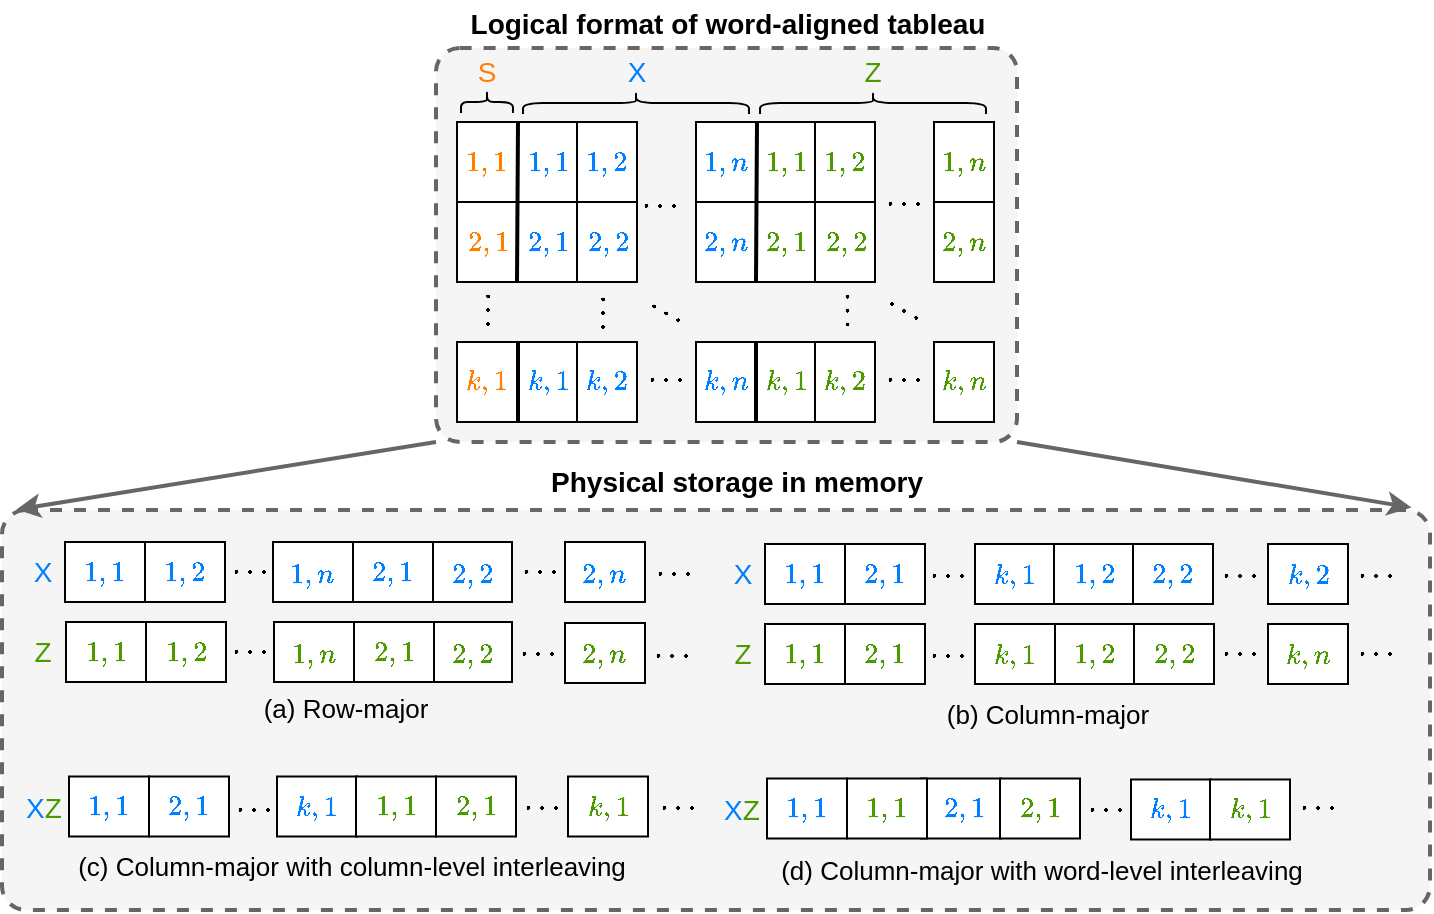 <mxfile version="24.4.0" type="device">
  <diagram name="Page-1" id="bZBsJEEv_NVjQFhtzkVJ">
    <mxGraphModel dx="2126" dy="782" grid="1" gridSize="10" guides="1" tooltips="1" connect="1" arrows="1" fold="1" page="1" pageScale="1" pageWidth="850" pageHeight="1100" math="1" shadow="0">
      <root>
        <mxCell id="0" />
        <mxCell id="1" parent="0" />
        <mxCell id="TNHeq-oCC6hLfHn_DJO0-72" value="" style="rounded=1;whiteSpace=wrap;html=1;arcSize=6;dashed=1;fillColor=#f5f5f5;fontColor=#333333;strokeColor=#666666;strokeWidth=2;" parent="1" vertex="1">
          <mxGeometry x="-547" y="225" width="290.5" height="197" as="geometry" />
        </mxCell>
        <UserObject label="X" placeholders="1" name="Variable" id="3ZK03s1uTfJQS2Cd98UN-81">
          <mxCell style="text;html=1;strokeColor=none;fillColor=none;align=center;verticalAlign=middle;whiteSpace=wrap;overflow=hidden;rotation=0;fontSize=14;fontColor=#007fff;" parent="1" vertex="1">
            <mxGeometry x="-456.5" y="224" width="19" height="25.03" as="geometry" />
          </mxCell>
        </UserObject>
        <UserObject label="Z" placeholders="1" name="Variable" id="JFvsJJ7zDFb6BvxLpj8v-37">
          <mxCell style="text;html=1;strokeColor=none;fillColor=none;align=center;verticalAlign=middle;whiteSpace=wrap;overflow=hidden;rotation=0;fontSize=14;fontColor=#4d9900;" parent="1" vertex="1">
            <mxGeometry x="-338" y="225" width="19" height="24" as="geometry" />
          </mxCell>
        </UserObject>
        <UserObject label="S" placeholders="1" name="Variable" id="HeRfeOfUuEtBWh0y5kbV-23">
          <mxCell style="text;html=1;strokeColor=none;fillColor=none;align=center;verticalAlign=middle;whiteSpace=wrap;overflow=hidden;rotation=0;fontSize=14;fontColor=#ff8000;" parent="1" vertex="1">
            <mxGeometry x="-533" y="223.97" width="22.5" height="26.03" as="geometry" />
          </mxCell>
        </UserObject>
        <mxCell id="TNHeq-oCC6hLfHn_DJO0-1" value="" style="rounded=0;whiteSpace=wrap;html=1;" parent="1" vertex="1">
          <mxGeometry x="-536.5" y="262" width="30" height="40" as="geometry" />
        </mxCell>
        <mxCell id="TNHeq-oCC6hLfHn_DJO0-3" value="&lt;span style=&quot;color: rgba(0, 0, 0, 0); font-family: monospace; font-size: 0px; text-align: start; text-wrap: nowrap;&quot;&gt;%3CmxGraphModel%3E%3Croot%3E%3CmxCell%20id%3D%220%22%2F%3E%3CmxCell%20id%3D%221%22%20parent%3D%220%22%2F%3E%3CmxCell%20id%3D%222%22%20value%3D%22%24%24k%2C%201%24%24%22%20style%3D%22text%3Bhtml%3D1%3Balign%3Dcenter%3BverticalAlign%3Dmiddle%3BwhiteSpace%3Dwrap%3Brounded%3D0%3B%22%20vertex%3D%221%22%20parent%3D%221%22%3E%3CmxGeometry%20x%3D%22-357.5%22%20y%3D%22675%22%20width%3D%2225%22%20height%3D%2230%22%20as%3D%22geometry%22%2F%3E%3C%2FmxCell%3E%3C%2Froot%3E%3C%2FmxGraphModel%3E&lt;/span&gt;" style="rounded=0;whiteSpace=wrap;html=1;" parent="1" vertex="1">
          <mxGeometry x="-536.5" y="302" width="30" height="40" as="geometry" />
        </mxCell>
        <mxCell id="TNHeq-oCC6hLfHn_DJO0-4" value="" style="rounded=0;whiteSpace=wrap;html=1;" parent="1" vertex="1">
          <mxGeometry x="-536.5" y="372" width="30" height="40" as="geometry" />
        </mxCell>
        <UserObject label="$$\dots$$" placeholders="1" name="Variable" id="TNHeq-oCC6hLfHn_DJO0-7">
          <mxCell style="text;html=1;strokeColor=none;fillColor=none;align=center;verticalAlign=middle;whiteSpace=wrap;overflow=hidden;rotation=90;fontSize=13;strokeWidth=1;fontStyle=0" parent="1" vertex="1">
            <mxGeometry x="-547" y="331" width="60" height="50" as="geometry" />
          </mxCell>
        </UserObject>
        <mxCell id="TNHeq-oCC6hLfHn_DJO0-8" value="$$k, 1$$" style="text;html=1;align=center;verticalAlign=middle;whiteSpace=wrap;rounded=0;fontColor=#FF8000;" parent="1" vertex="1">
          <mxGeometry x="-534" y="377" width="25" height="30" as="geometry" />
        </mxCell>
        <mxCell id="TNHeq-oCC6hLfHn_DJO0-9" value="$$2, 1$$" style="text;html=1;align=center;verticalAlign=middle;whiteSpace=wrap;rounded=0;fontColor=#FF8000;" parent="1" vertex="1">
          <mxGeometry x="-533.5" y="307" width="25" height="30" as="geometry" />
        </mxCell>
        <mxCell id="TNHeq-oCC6hLfHn_DJO0-10" value="$$1, 1$$" style="text;html=1;align=center;verticalAlign=middle;whiteSpace=wrap;rounded=0;fontColor=#FF8000;" parent="1" vertex="1">
          <mxGeometry x="-534" y="267" width="25" height="30" as="geometry" />
        </mxCell>
        <mxCell id="TNHeq-oCC6hLfHn_DJO0-11" value="" style="rounded=0;whiteSpace=wrap;html=1;" parent="1" vertex="1">
          <mxGeometry x="-506" y="262" width="30" height="40" as="geometry" />
        </mxCell>
        <mxCell id="TNHeq-oCC6hLfHn_DJO0-12" value="&lt;span style=&quot;color: rgba(0, 0, 0, 0); font-family: monospace; font-size: 0px; text-align: start; text-wrap: nowrap;&quot;&gt;%3CmxGraphModel%3E%3Croot%3E%3CmxCell%20id%3D%220%22%2F%3E%3CmxCell%20id%3D%221%22%20parent%3D%220%22%2F%3E%3CmxCell%20id%3D%222%22%20value%3D%22%24%24k%2C%201%24%24%22%20style%3D%22text%3Bhtml%3D1%3Balign%3Dcenter%3BverticalAlign%3Dmiddle%3BwhiteSpace%3Dwrap%3Brounded%3D0%3B%22%20vertex%3D%221%22%20parent%3D%221%22%3E%3CmxGeometry%20x%3D%22-357.5%22%20y%3D%22675%22%20width%3D%2225%22%20height%3D%2230%22%20as%3D%22geometry%22%2F%3E%3C%2FmxCell%3E%3C%2Froot%3E%3C%2FmxGraphModel%3E&lt;/span&gt;" style="rounded=0;whiteSpace=wrap;html=1;" parent="1" vertex="1">
          <mxGeometry x="-506" y="302" width="30" height="40" as="geometry" />
        </mxCell>
        <mxCell id="TNHeq-oCC6hLfHn_DJO0-13" value="" style="rounded=0;whiteSpace=wrap;html=1;" parent="1" vertex="1">
          <mxGeometry x="-506" y="372" width="30" height="40" as="geometry" />
        </mxCell>
        <mxCell id="TNHeq-oCC6hLfHn_DJO0-15" value="$$k, 1$$" style="text;html=1;align=center;verticalAlign=middle;whiteSpace=wrap;rounded=0;fontColor=#007FFF;" parent="1" vertex="1">
          <mxGeometry x="-503.5" y="377" width="25" height="30" as="geometry" />
        </mxCell>
        <mxCell id="TNHeq-oCC6hLfHn_DJO0-16" value="$$2, 1$$" style="text;html=1;align=center;verticalAlign=middle;whiteSpace=wrap;rounded=0;fontColor=#007FFF;" parent="1" vertex="1">
          <mxGeometry x="-503" y="307" width="25" height="30" as="geometry" />
        </mxCell>
        <mxCell id="TNHeq-oCC6hLfHn_DJO0-17" value="$$1, 1$$" style="text;html=1;align=center;verticalAlign=middle;whiteSpace=wrap;rounded=0;fontColor=#007FFF;" parent="1" vertex="1">
          <mxGeometry x="-503.5" y="267" width="25" height="30" as="geometry" />
        </mxCell>
        <mxCell id="TNHeq-oCC6hLfHn_DJO0-18" value="" style="rounded=0;whiteSpace=wrap;html=1;" parent="1" vertex="1">
          <mxGeometry x="-476.5" y="262" width="30" height="40" as="geometry" />
        </mxCell>
        <mxCell id="TNHeq-oCC6hLfHn_DJO0-19" value="&lt;span style=&quot;color: rgba(0, 0, 0, 0); font-family: monospace; font-size: 0px; text-align: start; text-wrap: nowrap;&quot;&gt;%3CmxGraphModel%3E%3Croot%3E%3CmxCell%20id%3D%220%22%2F%3E%3CmxCell%20id%3D%221%22%20parent%3D%220%22%2F%3E%3CmxCell%20id%3D%222%22%20value%3D%22%24%24k%2C%201%24%24%22%20style%3D%22text%3Bhtml%3D1%3Balign%3Dcenter%3BverticalAlign%3Dmiddle%3BwhiteSpace%3Dwrap%3Brounded%3D0%3B%22%20vertex%3D%221%22%20parent%3D%221%22%3E%3CmxGeometry%20x%3D%22-357.5%22%20y%3D%22675%22%20width%3D%2225%22%20height%3D%2230%22%20as%3D%22geometry%22%2F%3E%3C%2FmxCell%3E%3C%2Froot%3E%3C%2FmxGraphModel%3E&lt;/span&gt;" style="rounded=0;whiteSpace=wrap;html=1;" parent="1" vertex="1">
          <mxGeometry x="-476.5" y="302" width="30" height="40" as="geometry" />
        </mxCell>
        <mxCell id="TNHeq-oCC6hLfHn_DJO0-20" value="" style="rounded=0;whiteSpace=wrap;html=1;" parent="1" vertex="1">
          <mxGeometry x="-476.5" y="372" width="30" height="40" as="geometry" />
        </mxCell>
        <UserObject label="$$\dots$$" placeholders="1" name="Variable" id="TNHeq-oCC6hLfHn_DJO0-21">
          <mxCell style="text;html=1;strokeColor=none;fillColor=none;align=center;verticalAlign=middle;whiteSpace=wrap;overflow=hidden;rotation=90;fontSize=13;strokeWidth=1;fontStyle=0" parent="1" vertex="1">
            <mxGeometry x="-489.5" y="332" width="60" height="50" as="geometry" />
          </mxCell>
        </UserObject>
        <mxCell id="TNHeq-oCC6hLfHn_DJO0-22" value="$$k, 2$$" style="text;html=1;align=center;verticalAlign=middle;whiteSpace=wrap;rounded=0;fontColor=#007FFF;" parent="1" vertex="1">
          <mxGeometry x="-474" y="377" width="25" height="30" as="geometry" />
        </mxCell>
        <mxCell id="TNHeq-oCC6hLfHn_DJO0-23" value="$$2, 2$$" style="text;html=1;align=center;verticalAlign=middle;whiteSpace=wrap;rounded=0;fontColor=#007FFF;" parent="1" vertex="1">
          <mxGeometry x="-473.5" y="307" width="25" height="30" as="geometry" />
        </mxCell>
        <mxCell id="TNHeq-oCC6hLfHn_DJO0-24" value="$$1, 2$$" style="text;html=1;align=center;verticalAlign=middle;whiteSpace=wrap;rounded=0;fontColor=#007FFF;" parent="1" vertex="1">
          <mxGeometry x="-474" y="267" width="25" height="30" as="geometry" />
        </mxCell>
        <mxCell id="TNHeq-oCC6hLfHn_DJO0-25" value="" style="rounded=0;whiteSpace=wrap;html=1;" parent="1" vertex="1">
          <mxGeometry x="-417" y="262" width="30" height="40" as="geometry" />
        </mxCell>
        <mxCell id="TNHeq-oCC6hLfHn_DJO0-26" value="&lt;span style=&quot;color: rgba(0, 0, 0, 0); font-family: monospace; font-size: 0px; text-align: start; text-wrap: nowrap;&quot;&gt;%3CmxGraphModel%3E%3Croot%3E%3CmxCell%20id%3D%220%22%2F%3E%3CmxCell%20id%3D%221%22%20parent%3D%220%22%2F%3E%3CmxCell%20id%3D%222%22%20value%3D%22%24%24k%2C%201%24%24%22%20style%3D%22text%3Bhtml%3D1%3Balign%3Dcenter%3BverticalAlign%3Dmiddle%3BwhiteSpace%3Dwrap%3Brounded%3D0%3B%22%20vertex%3D%221%22%20parent%3D%221%22%3E%3CmxGeometry%20x%3D%22-357.5%22%20y%3D%22675%22%20width%3D%2225%22%20height%3D%2230%22%20as%3D%22geometry%22%2F%3E%3C%2FmxCell%3E%3C%2Froot%3E%3C%2FmxGraphModel%3E&lt;/span&gt;" style="rounded=0;whiteSpace=wrap;html=1;" parent="1" vertex="1">
          <mxGeometry x="-417" y="302" width="30" height="40" as="geometry" />
        </mxCell>
        <mxCell id="TNHeq-oCC6hLfHn_DJO0-27" value="" style="rounded=0;whiteSpace=wrap;html=1;" parent="1" vertex="1">
          <mxGeometry x="-417" y="372" width="30" height="40" as="geometry" />
        </mxCell>
        <mxCell id="TNHeq-oCC6hLfHn_DJO0-29" value="$$k, n$$" style="text;html=1;align=center;verticalAlign=middle;whiteSpace=wrap;rounded=0;fontColor=#007FFF;" parent="1" vertex="1">
          <mxGeometry x="-414.5" y="377" width="25" height="30" as="geometry" />
        </mxCell>
        <mxCell id="TNHeq-oCC6hLfHn_DJO0-30" value="$$2, n$$" style="text;html=1;align=center;verticalAlign=middle;whiteSpace=wrap;rounded=0;fontColor=#007FFF;" parent="1" vertex="1">
          <mxGeometry x="-414" y="307" width="25" height="30" as="geometry" />
        </mxCell>
        <mxCell id="TNHeq-oCC6hLfHn_DJO0-31" value="$$1, n$$" style="text;html=1;align=center;verticalAlign=middle;whiteSpace=wrap;rounded=0;fontColor=#007FFF;" parent="1" vertex="1">
          <mxGeometry x="-414.5" y="267" width="25" height="30" as="geometry" />
        </mxCell>
        <UserObject label="$$\dots$$" placeholders="1" name="Variable" id="TNHeq-oCC6hLfHn_DJO0-32">
          <mxCell style="text;html=1;strokeColor=none;fillColor=none;align=center;verticalAlign=middle;whiteSpace=wrap;overflow=hidden;rotation=0;fontSize=13;strokeWidth=1;fontStyle=0" parent="1" vertex="1">
            <mxGeometry x="-467" y="276" width="64.5" height="48" as="geometry" />
          </mxCell>
        </UserObject>
        <UserObject label="$$\dots$$" placeholders="1" name="Variable" id="TNHeq-oCC6hLfHn_DJO0-33">
          <mxCell style="text;html=1;strokeColor=none;fillColor=none;align=center;verticalAlign=middle;whiteSpace=wrap;overflow=hidden;rotation=30;fontSize=13;strokeWidth=1;fontStyle=0" parent="1" vertex="1">
            <mxGeometry x="-460.5" y="329" width="60" height="50" as="geometry" />
          </mxCell>
        </UserObject>
        <UserObject label="$$\dots$$" placeholders="1" name="Variable" id="TNHeq-oCC6hLfHn_DJO0-34">
          <mxCell style="text;html=1;strokeColor=none;fillColor=none;align=center;verticalAlign=middle;whiteSpace=wrap;overflow=hidden;rotation=0;fontSize=13;strokeWidth=1;fontStyle=0" parent="1" vertex="1">
            <mxGeometry x="-462.5" y="362" width="60" height="50" as="geometry" />
          </mxCell>
        </UserObject>
        <mxCell id="TNHeq-oCC6hLfHn_DJO0-36" value="" style="rounded=0;whiteSpace=wrap;html=1;" parent="1" vertex="1">
          <mxGeometry x="-387" y="262" width="30" height="40" as="geometry" />
        </mxCell>
        <mxCell id="TNHeq-oCC6hLfHn_DJO0-37" value="&lt;span style=&quot;color: rgba(0, 0, 0, 0); font-family: monospace; font-size: 0px; text-align: start; text-wrap: nowrap;&quot;&gt;%3CmxGraphModel%3E%3Croot%3E%3CmxCell%20id%3D%220%22%2F%3E%3CmxCell%20id%3D%221%22%20parent%3D%220%22%2F%3E%3CmxCell%20id%3D%222%22%20value%3D%22%24%24k%2C%201%24%24%22%20style%3D%22text%3Bhtml%3D1%3Balign%3Dcenter%3BverticalAlign%3Dmiddle%3BwhiteSpace%3Dwrap%3Brounded%3D0%3B%22%20vertex%3D%221%22%20parent%3D%221%22%3E%3CmxGeometry%20x%3D%22-357.5%22%20y%3D%22675%22%20width%3D%2225%22%20height%3D%2230%22%20as%3D%22geometry%22%2F%3E%3C%2FmxCell%3E%3C%2Froot%3E%3C%2FmxGraphModel%3E&lt;/span&gt;" style="rounded=0;whiteSpace=wrap;html=1;" parent="1" vertex="1">
          <mxGeometry x="-387" y="302" width="30" height="40" as="geometry" />
        </mxCell>
        <mxCell id="TNHeq-oCC6hLfHn_DJO0-38" value="" style="rounded=0;whiteSpace=wrap;html=1;" parent="1" vertex="1">
          <mxGeometry x="-387" y="372" width="30" height="40" as="geometry" />
        </mxCell>
        <mxCell id="TNHeq-oCC6hLfHn_DJO0-39" value="$$k, 1$$" style="text;html=1;align=center;verticalAlign=middle;whiteSpace=wrap;rounded=0;fontColor=#4D9900;" parent="1" vertex="1">
          <mxGeometry x="-384.5" y="377" width="25" height="30" as="geometry" />
        </mxCell>
        <mxCell id="TNHeq-oCC6hLfHn_DJO0-40" value="$$2, 1$$" style="text;html=1;align=center;verticalAlign=middle;whiteSpace=wrap;rounded=0;fontColor=#4D9900;" parent="1" vertex="1">
          <mxGeometry x="-384" y="307" width="25" height="30" as="geometry" />
        </mxCell>
        <mxCell id="TNHeq-oCC6hLfHn_DJO0-41" value="$$1, 1$$" style="text;html=1;align=center;verticalAlign=middle;whiteSpace=wrap;rounded=0;fontColor=#4D9900;" parent="1" vertex="1">
          <mxGeometry x="-384.5" y="267" width="25" height="30" as="geometry" />
        </mxCell>
        <mxCell id="TNHeq-oCC6hLfHn_DJO0-42" value="" style="rounded=0;whiteSpace=wrap;html=1;" parent="1" vertex="1">
          <mxGeometry x="-357.5" y="262" width="30" height="40" as="geometry" />
        </mxCell>
        <mxCell id="TNHeq-oCC6hLfHn_DJO0-43" value="&lt;span style=&quot;color: rgba(0, 0, 0, 0); font-family: monospace; font-size: 0px; text-align: start; text-wrap: nowrap;&quot;&gt;%3CmxGraphModel%3E%3Croot%3E%3CmxCell%20id%3D%220%22%2F%3E%3CmxCell%20id%3D%221%22%20parent%3D%220%22%2F%3E%3CmxCell%20id%3D%222%22%20value%3D%22%24%24k%2C%201%24%24%22%20style%3D%22text%3Bhtml%3D1%3Balign%3Dcenter%3BverticalAlign%3Dmiddle%3BwhiteSpace%3Dwrap%3Brounded%3D0%3B%22%20vertex%3D%221%22%20parent%3D%221%22%3E%3CmxGeometry%20x%3D%22-357.5%22%20y%3D%22675%22%20width%3D%2225%22%20height%3D%2230%22%20as%3D%22geometry%22%2F%3E%3C%2FmxCell%3E%3C%2Froot%3E%3C%2FmxGraphModel%3E&lt;/span&gt;" style="rounded=0;whiteSpace=wrap;html=1;" parent="1" vertex="1">
          <mxGeometry x="-357.5" y="302" width="30" height="40" as="geometry" />
        </mxCell>
        <mxCell id="TNHeq-oCC6hLfHn_DJO0-44" value="" style="rounded=0;whiteSpace=wrap;html=1;" parent="1" vertex="1">
          <mxGeometry x="-357.5" y="372" width="30" height="40" as="geometry" />
        </mxCell>
        <UserObject label="$$\dots$$" placeholders="1" name="Variable" id="TNHeq-oCC6hLfHn_DJO0-45">
          <mxCell style="text;html=1;strokeColor=none;fillColor=none;align=center;verticalAlign=middle;whiteSpace=wrap;overflow=hidden;rotation=90;fontSize=13;strokeWidth=1;fontStyle=0" parent="1" vertex="1">
            <mxGeometry x="-367.25" y="331.75" width="60" height="48.5" as="geometry" />
          </mxCell>
        </UserObject>
        <mxCell id="TNHeq-oCC6hLfHn_DJO0-46" value="$$k, 2$$" style="text;html=1;align=center;verticalAlign=middle;whiteSpace=wrap;rounded=0;fontColor=#4D9900;" parent="1" vertex="1">
          <mxGeometry x="-355" y="377" width="25" height="30" as="geometry" />
        </mxCell>
        <mxCell id="TNHeq-oCC6hLfHn_DJO0-47" value="$$2, 2$$" style="text;html=1;align=center;verticalAlign=middle;whiteSpace=wrap;rounded=0;fontColor=#4D9900;" parent="1" vertex="1">
          <mxGeometry x="-354.5" y="307" width="25" height="30" as="geometry" />
        </mxCell>
        <mxCell id="TNHeq-oCC6hLfHn_DJO0-48" value="$$1, 2$$" style="text;html=1;align=center;verticalAlign=middle;whiteSpace=wrap;rounded=0;fontColor=#4D9900;" parent="1" vertex="1">
          <mxGeometry x="-355" y="267" width="25" height="30" as="geometry" />
        </mxCell>
        <mxCell id="TNHeq-oCC6hLfHn_DJO0-49" value="" style="rounded=0;whiteSpace=wrap;html=1;" parent="1" vertex="1">
          <mxGeometry x="-298" y="262" width="30" height="40" as="geometry" />
        </mxCell>
        <mxCell id="TNHeq-oCC6hLfHn_DJO0-50" value="&lt;span style=&quot;color: rgba(0, 0, 0, 0); font-family: monospace; font-size: 0px; text-align: start; text-wrap: nowrap;&quot;&gt;%3CmxGraphModel%3E%3Croot%3E%3CmxCell%20id%3D%220%22%2F%3E%3CmxCell%20id%3D%221%22%20parent%3D%220%22%2F%3E%3CmxCell%20id%3D%222%22%20value%3D%22%24%24k%2C%201%24%24%22%20style%3D%22text%3Bhtml%3D1%3Balign%3Dcenter%3BverticalAlign%3Dmiddle%3BwhiteSpace%3Dwrap%3Brounded%3D0%3B%22%20vertex%3D%221%22%20parent%3D%221%22%3E%3CmxGeometry%20x%3D%22-357.5%22%20y%3D%22675%22%20width%3D%2225%22%20height%3D%2230%22%20as%3D%22geometry%22%2F%3E%3C%2FmxCell%3E%3C%2Froot%3E%3C%2FmxGraphModel%3E&lt;/span&gt;" style="rounded=0;whiteSpace=wrap;html=1;" parent="1" vertex="1">
          <mxGeometry x="-298" y="302" width="30" height="40" as="geometry" />
        </mxCell>
        <mxCell id="TNHeq-oCC6hLfHn_DJO0-51" value="" style="rounded=0;whiteSpace=wrap;html=1;" parent="1" vertex="1">
          <mxGeometry x="-298" y="372" width="30" height="40" as="geometry" />
        </mxCell>
        <mxCell id="TNHeq-oCC6hLfHn_DJO0-52" value="$$k, n$$" style="text;html=1;align=center;verticalAlign=middle;whiteSpace=wrap;rounded=0;fontColor=#4D9900;" parent="1" vertex="1">
          <mxGeometry x="-295.5" y="377" width="25" height="30" as="geometry" />
        </mxCell>
        <mxCell id="TNHeq-oCC6hLfHn_DJO0-53" value="$$2, n$$" style="text;html=1;align=center;verticalAlign=middle;whiteSpace=wrap;rounded=0;fontColor=#4D9900;" parent="1" vertex="1">
          <mxGeometry x="-295" y="307" width="25" height="30" as="geometry" />
        </mxCell>
        <mxCell id="TNHeq-oCC6hLfHn_DJO0-54" value="$$1, n$$" style="text;html=1;align=center;verticalAlign=middle;whiteSpace=wrap;rounded=0;fontColor=#4D9900;" parent="1" vertex="1">
          <mxGeometry x="-295.5" y="267" width="25" height="30" as="geometry" />
        </mxCell>
        <UserObject label="$$\dots$$" placeholders="1" name="Variable" id="TNHeq-oCC6hLfHn_DJO0-55">
          <mxCell style="text;html=1;strokeColor=none;fillColor=none;align=center;verticalAlign=middle;whiteSpace=wrap;overflow=hidden;rotation=0;fontSize=13;strokeWidth=1;fontStyle=0" parent="1" vertex="1">
            <mxGeometry x="-343.5" y="274" width="60" height="50" as="geometry" />
          </mxCell>
        </UserObject>
        <UserObject label="$$\dots$$" placeholders="1" name="Variable" id="TNHeq-oCC6hLfHn_DJO0-56">
          <mxCell style="text;html=1;strokeColor=none;fillColor=none;align=center;verticalAlign=middle;whiteSpace=wrap;overflow=hidden;rotation=30;fontSize=13;strokeWidth=1;fontStyle=0" parent="1" vertex="1">
            <mxGeometry x="-341" y="328" width="60" height="50" as="geometry" />
          </mxCell>
        </UserObject>
        <UserObject label="$$\dots$$" placeholders="1" name="Variable" id="TNHeq-oCC6hLfHn_DJO0-57">
          <mxCell style="text;html=1;strokeColor=none;fillColor=none;align=center;verticalAlign=middle;whiteSpace=wrap;overflow=hidden;rotation=0;fontSize=13;strokeWidth=1;fontStyle=0" parent="1" vertex="1">
            <mxGeometry x="-343.5" y="362" width="60" height="50" as="geometry" />
          </mxCell>
        </UserObject>
        <mxCell id="TNHeq-oCC6hLfHn_DJO0-59" value="" style="endArrow=none;html=1;rounded=0;strokeWidth=2;" parent="1" edge="1">
          <mxGeometry width="50" height="50" relative="1" as="geometry">
            <mxPoint x="-506.5" y="342" as="sourcePoint" />
            <mxPoint x="-506" y="262" as="targetPoint" />
          </mxGeometry>
        </mxCell>
        <mxCell id="TNHeq-oCC6hLfHn_DJO0-60" value="" style="endArrow=none;html=1;rounded=0;strokeWidth=2;" parent="1" edge="1">
          <mxGeometry width="50" height="50" relative="1" as="geometry">
            <mxPoint x="-387" y="342" as="sourcePoint" />
            <mxPoint x="-386.5" y="262" as="targetPoint" />
          </mxGeometry>
        </mxCell>
        <mxCell id="TNHeq-oCC6hLfHn_DJO0-62" value="" style="endArrow=none;html=1;rounded=0;entryX=0;entryY=0;entryDx=0;entryDy=0;exitX=0;exitY=1;exitDx=0;exitDy=0;strokeWidth=2;" parent="1" source="TNHeq-oCC6hLfHn_DJO0-13" target="TNHeq-oCC6hLfHn_DJO0-13" edge="1">
          <mxGeometry width="50" height="50" relative="1" as="geometry">
            <mxPoint x="-536.5" y="382" as="sourcePoint" />
            <mxPoint x="-486.5" y="332" as="targetPoint" />
          </mxGeometry>
        </mxCell>
        <mxCell id="TNHeq-oCC6hLfHn_DJO0-63" value="" style="endArrow=none;html=1;rounded=0;entryX=0;entryY=0;entryDx=0;entryDy=0;exitX=0;exitY=1;exitDx=0;exitDy=0;strokeWidth=2;" parent="1" edge="1">
          <mxGeometry width="50" height="50" relative="1" as="geometry">
            <mxPoint x="-387" y="412" as="sourcePoint" />
            <mxPoint x="-387" y="372" as="targetPoint" />
          </mxGeometry>
        </mxCell>
        <mxCell id="TNHeq-oCC6hLfHn_DJO0-67" value="" style="shape=curlyBracket;whiteSpace=wrap;html=1;rounded=1;labelPosition=left;verticalLabelPosition=middle;align=right;verticalAlign=middle;rotation=90;" parent="1" vertex="1">
          <mxGeometry x="-452.5" y="196" width="11" height="112.97" as="geometry" />
        </mxCell>
        <mxCell id="TNHeq-oCC6hLfHn_DJO0-68" value="" style="shape=curlyBracket;whiteSpace=wrap;html=1;rounded=1;labelPosition=left;verticalLabelPosition=middle;align=right;verticalAlign=middle;rotation=90;" parent="1" vertex="1">
          <mxGeometry x="-334" y="196" width="11" height="112.97" as="geometry" />
        </mxCell>
        <mxCell id="TNHeq-oCC6hLfHn_DJO0-69" value="" style="shape=curlyBracket;whiteSpace=wrap;html=1;rounded=1;labelPosition=left;verticalLabelPosition=middle;align=right;verticalAlign=middle;rotation=90;" parent="1" vertex="1">
          <mxGeometry x="-527" y="239.02" width="11" height="25.97" as="geometry" />
        </mxCell>
        <mxCell id="TNHeq-oCC6hLfHn_DJO0-70" value="Logical format of word-aligned tableau" style="text;html=1;align=center;verticalAlign=middle;whiteSpace=wrap;rounded=0;fontSize=14;fontStyle=1" parent="1" vertex="1">
          <mxGeometry x="-534.12" y="201" width="266.12" height="24" as="geometry" />
        </mxCell>
        <mxCell id="TNHeq-oCC6hLfHn_DJO0-213" value="Physical storage in memory" style="text;html=1;align=center;verticalAlign=middle;whiteSpace=wrap;rounded=0;fontSize=14;rotation=0;fontStyle=1" parent="1" vertex="1">
          <mxGeometry x="-504" y="432" width="215.25" height="20" as="geometry" />
        </mxCell>
        <mxCell id="TNHeq-oCC6hLfHn_DJO0-208" value="" style="rounded=1;whiteSpace=wrap;html=1;arcSize=6;dashed=1;fillColor=#f5f5f5;fontColor=#333333;strokeColor=#666666;strokeWidth=2;" parent="1" vertex="1">
          <mxGeometry x="-764" y="456" width="714" height="200" as="geometry" />
        </mxCell>
        <mxCell id="TNHeq-oCC6hLfHn_DJO0-203" value="(d) Column-major with word-level interleaving" style="text;html=1;align=center;verticalAlign=middle;whiteSpace=wrap;rounded=0;container=0;fontSize=13;" parent="1" vertex="1">
          <mxGeometry x="-382.25" y="620.74" width="276" height="30" as="geometry" />
        </mxCell>
        <mxCell id="TNHeq-oCC6hLfHn_DJO0-182" value="" style="rounded=0;whiteSpace=wrap;html=1;rotation=90;container=0;" parent="1" vertex="1">
          <mxGeometry x="-376.5" y="585.25" width="30" height="40" as="geometry" />
        </mxCell>
        <mxCell id="TNHeq-oCC6hLfHn_DJO0-183" value="$$1, 1$$" style="text;html=1;align=center;verticalAlign=middle;whiteSpace=wrap;rounded=0;fontColor=#007FFF;container=0;" parent="1" vertex="1">
          <mxGeometry x="-374" y="590.25" width="25" height="30" as="geometry" />
        </mxCell>
        <UserObject label="X&lt;font color=&quot;#4d9900&quot;&gt;Z&lt;/font&gt;" placeholders="1" name="Variable" id="TNHeq-oCC6hLfHn_DJO0-184">
          <mxCell style="text;html=1;strokeColor=none;fillColor=none;align=center;verticalAlign=middle;whiteSpace=wrap;overflow=hidden;rotation=0;fontSize=14;fontColor=#007fff;container=0;" parent="1" vertex="1">
            <mxGeometry x="-404.5" y="594.22" width="20" height="23.03" as="geometry" />
          </mxCell>
        </UserObject>
        <mxCell id="TNHeq-oCC6hLfHn_DJO0-185" value="" style="rounded=0;whiteSpace=wrap;html=1;rotation=90;container=0;" parent="1" vertex="1">
          <mxGeometry x="-299.5" y="585.25" width="30" height="40" as="geometry" />
        </mxCell>
        <mxCell id="TNHeq-oCC6hLfHn_DJO0-186" value="$$2, 1$$" style="text;html=1;align=center;verticalAlign=middle;whiteSpace=wrap;rounded=0;fontColor=#007FFF;container=0;" parent="1" vertex="1">
          <mxGeometry x="-297" y="592.25" width="27.5" height="26" as="geometry" />
        </mxCell>
        <mxCell id="TNHeq-oCC6hLfHn_DJO0-187" value="" style="rounded=0;whiteSpace=wrap;html=1;rotation=90;container=0;" parent="1" vertex="1">
          <mxGeometry x="-194.5" y="585.74" width="30" height="40" as="geometry" />
        </mxCell>
        <mxCell id="TNHeq-oCC6hLfHn_DJO0-188" value="$$k, 1$$" style="text;html=1;align=center;verticalAlign=middle;whiteSpace=wrap;rounded=0;fontColor=#007FFF;container=0;" parent="1" vertex="1">
          <mxGeometry x="-192" y="591.74" width="25" height="29" as="geometry" />
        </mxCell>
        <mxCell id="TNHeq-oCC6hLfHn_DJO0-190" value="" style="rounded=0;whiteSpace=wrap;html=1;rotation=90;container=0;" parent="1" vertex="1">
          <mxGeometry x="-336.5" y="585.25" width="30" height="40" as="geometry" />
        </mxCell>
        <mxCell id="TNHeq-oCC6hLfHn_DJO0-191" value="$$1, 1$$" style="text;html=1;align=center;verticalAlign=middle;whiteSpace=wrap;rounded=0;fontColor=#4D9900;container=0;" parent="1" vertex="1">
          <mxGeometry x="-334" y="590.25" width="25" height="30" as="geometry" />
        </mxCell>
        <mxCell id="TNHeq-oCC6hLfHn_DJO0-192" value="" style="rounded=0;whiteSpace=wrap;html=1;rotation=90;container=0;" parent="1" vertex="1">
          <mxGeometry x="-260" y="585.25" width="30" height="40" as="geometry" />
        </mxCell>
        <mxCell id="TNHeq-oCC6hLfHn_DJO0-193" value="$$2, 1$$" style="text;html=1;align=center;verticalAlign=middle;whiteSpace=wrap;rounded=0;fontColor=#4D9900;container=0;" parent="1" vertex="1">
          <mxGeometry x="-259.5" y="592.25" width="27.5" height="26" as="geometry" />
        </mxCell>
        <mxCell id="TNHeq-oCC6hLfHn_DJO0-194" value="" style="rounded=0;whiteSpace=wrap;html=1;rotation=90;container=0;" parent="1" vertex="1">
          <mxGeometry x="-155" y="585.74" width="30" height="40" as="geometry" />
        </mxCell>
        <mxCell id="TNHeq-oCC6hLfHn_DJO0-195" value="$$k, 1$$" style="text;html=1;align=center;verticalAlign=middle;whiteSpace=wrap;rounded=0;fontColor=#4D9900;container=0;" parent="1" vertex="1">
          <mxGeometry x="-152.5" y="591.74" width="25" height="29" as="geometry" />
        </mxCell>
        <UserObject label="$$\dots$$" placeholders="1" name="Variable" id="TNHeq-oCC6hLfHn_DJO0-196">
          <mxCell style="text;html=1;strokeColor=none;fillColor=none;align=center;verticalAlign=middle;whiteSpace=wrap;overflow=hidden;rotation=0;fontSize=13;strokeWidth=1;fontStyle=0;container=0;" parent="1" vertex="1">
            <mxGeometry x="-227.5" y="579.25" width="30" height="34" as="geometry" />
          </mxCell>
        </UserObject>
        <UserObject label="$$\dots$$" placeholders="1" name="Variable" id="TNHeq-oCC6hLfHn_DJO0-197">
          <mxCell style="text;html=1;strokeColor=none;fillColor=none;align=center;verticalAlign=middle;whiteSpace=wrap;overflow=hidden;rotation=0;fontSize=13;strokeWidth=1;fontStyle=0;container=0;" parent="1" vertex="1">
            <mxGeometry x="-123.5" y="578.25" width="33.5" height="38" as="geometry" />
          </mxCell>
        </UserObject>
        <mxCell id="TNHeq-oCC6hLfHn_DJO0-77" value="" style="rounded=0;whiteSpace=wrap;html=1;rotation=90;container=0;" parent="1" vertex="1">
          <mxGeometry x="-727.5" y="467" width="30" height="40" as="geometry" />
        </mxCell>
        <mxCell id="TNHeq-oCC6hLfHn_DJO0-78" value="$$1, 1$$" style="text;html=1;align=center;verticalAlign=middle;whiteSpace=wrap;rounded=0;fontColor=#007FFF;container=0;" parent="1" vertex="1">
          <mxGeometry x="-725" y="472" width="25" height="30" as="geometry" />
        </mxCell>
        <UserObject label="X" placeholders="1" name="Variable" id="TNHeq-oCC6hLfHn_DJO0-80">
          <mxCell style="text;html=1;strokeColor=none;fillColor=none;align=center;verticalAlign=middle;whiteSpace=wrap;overflow=hidden;rotation=0;fontSize=14;fontColor=#007fff;container=0;" parent="1" vertex="1">
            <mxGeometry x="-753.5" y="474.49" width="19" height="25.03" as="geometry" />
          </mxCell>
        </UserObject>
        <mxCell id="TNHeq-oCC6hLfHn_DJO0-81" value="" style="rounded=0;whiteSpace=wrap;html=1;rotation=90;container=0;" parent="1" vertex="1">
          <mxGeometry x="-687.5" y="467" width="30" height="40" as="geometry" />
        </mxCell>
        <mxCell id="TNHeq-oCC6hLfHn_DJO0-82" value="$$1, 2$$" style="text;html=1;align=center;verticalAlign=middle;whiteSpace=wrap;rounded=0;fontColor=#007FFF;container=0;" parent="1" vertex="1">
          <mxGeometry x="-687" y="474" width="27.5" height="26" as="geometry" />
        </mxCell>
        <UserObject label="$$\dots$$" placeholders="1" name="Variable" id="TNHeq-oCC6hLfHn_DJO0-83">
          <mxCell style="text;html=1;strokeColor=none;fillColor=none;align=center;verticalAlign=middle;whiteSpace=wrap;overflow=hidden;rotation=0;fontSize=13;strokeWidth=1;fontStyle=0;container=0;" parent="1" vertex="1">
            <mxGeometry x="-655.25" y="460" width="30" height="34" as="geometry" />
          </mxCell>
        </UserObject>
        <mxCell id="TNHeq-oCC6hLfHn_DJO0-84" value="" style="rounded=0;whiteSpace=wrap;html=1;rotation=90;container=0;" parent="1" vertex="1">
          <mxGeometry x="-623.5" y="467" width="30" height="40" as="geometry" />
        </mxCell>
        <mxCell id="TNHeq-oCC6hLfHn_DJO0-85" value="$$1, n$$" style="text;html=1;align=center;verticalAlign=middle;whiteSpace=wrap;rounded=0;fontColor=#007FFF;container=0;" parent="1" vertex="1">
          <mxGeometry x="-621" y="473" width="25" height="29" as="geometry" />
        </mxCell>
        <UserObject label="$$\dots$$" placeholders="1" name="Variable" id="TNHeq-oCC6hLfHn_DJO0-86">
          <mxCell style="text;html=1;strokeColor=none;fillColor=none;align=center;verticalAlign=middle;whiteSpace=wrap;overflow=hidden;rotation=0;fontSize=13;strokeWidth=1;fontStyle=0;container=0;" parent="1" vertex="1">
            <mxGeometry x="-511.5" y="460" width="31.5" height="36" as="geometry" />
          </mxCell>
        </UserObject>
        <mxCell id="TNHeq-oCC6hLfHn_DJO0-87" value="" style="rounded=0;whiteSpace=wrap;html=1;rotation=90;container=0;" parent="1" vertex="1">
          <mxGeometry x="-544" y="467" width="30" height="40" as="geometry" />
        </mxCell>
        <mxCell id="TNHeq-oCC6hLfHn_DJO0-88" value="$$2, 2$$" style="text;html=1;align=center;verticalAlign=middle;whiteSpace=wrap;rounded=0;fontColor=#007FFF;container=0;" parent="1" vertex="1">
          <mxGeometry x="-541.5" y="473" width="25" height="29" as="geometry" />
        </mxCell>
        <mxCell id="TNHeq-oCC6hLfHn_DJO0-89" value="" style="rounded=0;whiteSpace=wrap;html=1;rotation=90;container=0;" parent="1" vertex="1">
          <mxGeometry x="-727" y="507" width="30" height="40" as="geometry" />
        </mxCell>
        <mxCell id="TNHeq-oCC6hLfHn_DJO0-90" value="$$1, 1$$" style="text;html=1;align=center;verticalAlign=middle;whiteSpace=wrap;rounded=0;fontColor=#4D9900;container=0;" parent="1" vertex="1">
          <mxGeometry x="-724.5" y="512" width="25" height="30" as="geometry" />
        </mxCell>
        <UserObject label="Z" placeholders="1" name="Variable" id="TNHeq-oCC6hLfHn_DJO0-91">
          <mxCell style="text;html=1;strokeColor=none;fillColor=none;align=center;verticalAlign=middle;whiteSpace=wrap;overflow=hidden;rotation=0;fontSize=14;fontColor=#4D9900;container=0;" parent="1" vertex="1">
            <mxGeometry x="-753" y="514.49" width="19" height="25.03" as="geometry" />
          </mxCell>
        </UserObject>
        <mxCell id="TNHeq-oCC6hLfHn_DJO0-92" value="" style="rounded=0;whiteSpace=wrap;html=1;rotation=90;container=0;" parent="1" vertex="1">
          <mxGeometry x="-687" y="507" width="30" height="40" as="geometry" />
        </mxCell>
        <mxCell id="TNHeq-oCC6hLfHn_DJO0-93" value="$$1, 2$$" style="text;html=1;align=center;verticalAlign=middle;whiteSpace=wrap;rounded=0;fontColor=#4D9900;container=0;" parent="1" vertex="1">
          <mxGeometry x="-686.5" y="514" width="27.5" height="26" as="geometry" />
        </mxCell>
        <mxCell id="TNHeq-oCC6hLfHn_DJO0-94" value="" style="rounded=0;whiteSpace=wrap;html=1;rotation=90;container=0;" parent="1" vertex="1">
          <mxGeometry x="-623" y="507" width="30" height="40" as="geometry" />
        </mxCell>
        <mxCell id="TNHeq-oCC6hLfHn_DJO0-95" value="$$1, n$$" style="text;html=1;align=center;verticalAlign=middle;whiteSpace=wrap;rounded=0;fontColor=#4D9900;container=0;" parent="1" vertex="1">
          <mxGeometry x="-620.5" y="513" width="25" height="29" as="geometry" />
        </mxCell>
        <mxCell id="TNHeq-oCC6hLfHn_DJO0-96" value="" style="rounded=0;whiteSpace=wrap;html=1;rotation=90;container=0;" parent="1" vertex="1">
          <mxGeometry x="-544" y="507" width="30" height="40" as="geometry" />
        </mxCell>
        <mxCell id="TNHeq-oCC6hLfHn_DJO0-97" value="$$2, 2$$" style="text;html=1;align=center;verticalAlign=middle;whiteSpace=wrap;rounded=0;fontColor=#4D9900;container=0;" parent="1" vertex="1">
          <mxGeometry x="-541.5" y="513" width="25" height="29" as="geometry" />
        </mxCell>
        <UserObject label="$$\dots$$" placeholders="1" name="Variable" id="TNHeq-oCC6hLfHn_DJO0-118">
          <mxCell style="text;html=1;strokeColor=none;fillColor=none;align=center;verticalAlign=middle;whiteSpace=wrap;overflow=hidden;rotation=0;fontSize=13;strokeWidth=1;fontStyle=0;container=0;" parent="1" vertex="1">
            <mxGeometry x="-654.75" y="500" width="30" height="34" as="geometry" />
          </mxCell>
        </UserObject>
        <UserObject label="$$\dots$$" placeholders="1" name="Variable" id="TNHeq-oCC6hLfHn_DJO0-119">
          <mxCell style="text;html=1;strokeColor=none;fillColor=none;align=center;verticalAlign=middle;whiteSpace=wrap;overflow=hidden;rotation=0;fontSize=13;strokeWidth=1;fontStyle=0;container=0;" parent="1" vertex="1">
            <mxGeometry x="-461" y="501" width="64.5" height="48" as="geometry" />
          </mxCell>
        </UserObject>
        <mxCell id="TNHeq-oCC6hLfHn_DJO0-122" value="" style="rounded=0;whiteSpace=wrap;html=1;rotation=90;container=0;" parent="1" vertex="1">
          <mxGeometry x="-583.5" y="467" width="30" height="40" as="geometry" />
        </mxCell>
        <mxCell id="TNHeq-oCC6hLfHn_DJO0-123" value="$$2, 1$$" style="text;html=1;align=center;verticalAlign=middle;whiteSpace=wrap;rounded=0;fontColor=#007FFF;container=0;" parent="1" vertex="1">
          <mxGeometry x="-583" y="474" width="27.5" height="26" as="geometry" />
        </mxCell>
        <mxCell id="TNHeq-oCC6hLfHn_DJO0-126" value="" style="rounded=0;whiteSpace=wrap;html=1;rotation=90;container=0;" parent="1" vertex="1">
          <mxGeometry x="-583" y="507" width="30" height="40" as="geometry" />
        </mxCell>
        <mxCell id="TNHeq-oCC6hLfHn_DJO0-127" value="$$2, 1$$" style="text;html=1;align=center;verticalAlign=middle;whiteSpace=wrap;rounded=0;fontColor=#4D9900;container=0;" parent="1" vertex="1">
          <mxGeometry x="-582.5" y="514" width="27.5" height="26" as="geometry" />
        </mxCell>
        <mxCell id="TNHeq-oCC6hLfHn_DJO0-198" value="(a) Row-major" style="text;html=1;align=center;verticalAlign=middle;whiteSpace=wrap;rounded=0;container=0;fontSize=13;" parent="1" vertex="1">
          <mxGeometry x="-657" y="539.52" width="129.5" height="30" as="geometry" />
        </mxCell>
        <mxCell id="TNHeq-oCC6hLfHn_DJO0-202" value="(c) Column-major with column-level interleaving" style="text;html=1;align=center;verticalAlign=middle;whiteSpace=wrap;rounded=0;container=0;fontSize=13;" parent="1" vertex="1">
          <mxGeometry x="-727" y="619.25" width="276" height="30" as="geometry" />
        </mxCell>
        <mxCell id="TNHeq-oCC6hLfHn_DJO0-134" value="" style="rounded=0;whiteSpace=wrap;html=1;rotation=90;container=0;" parent="1" vertex="1">
          <mxGeometry x="-725.5" y="584.25" width="30" height="40" as="geometry" />
        </mxCell>
        <mxCell id="TNHeq-oCC6hLfHn_DJO0-135" value="$$1, 1$$" style="text;html=1;align=center;verticalAlign=middle;whiteSpace=wrap;rounded=0;fontColor=#007FFF;container=0;" parent="1" vertex="1">
          <mxGeometry x="-723" y="589.25" width="25" height="30" as="geometry" />
        </mxCell>
        <UserObject label="X&lt;font color=&quot;#4d9900&quot;&gt;Z&lt;/font&gt;" placeholders="1" name="Variable" id="TNHeq-oCC6hLfHn_DJO0-136">
          <mxCell style="text;html=1;strokeColor=none;fillColor=none;align=center;verticalAlign=middle;whiteSpace=wrap;overflow=hidden;rotation=0;fontSize=14;fontColor=#007fff;container=0;" parent="1" vertex="1">
            <mxGeometry x="-753.5" y="593.22" width="20" height="23.03" as="geometry" />
          </mxCell>
        </UserObject>
        <mxCell id="TNHeq-oCC6hLfHn_DJO0-137" value="" style="rounded=0;whiteSpace=wrap;html=1;rotation=90;container=0;" parent="1" vertex="1">
          <mxGeometry x="-685.5" y="584.25" width="30" height="40" as="geometry" />
        </mxCell>
        <mxCell id="TNHeq-oCC6hLfHn_DJO0-138" value="$$2, 1$$" style="text;html=1;align=center;verticalAlign=middle;whiteSpace=wrap;rounded=0;fontColor=#007FFF;container=0;" parent="1" vertex="1">
          <mxGeometry x="-685" y="591.25" width="27.5" height="26" as="geometry" />
        </mxCell>
        <mxCell id="TNHeq-oCC6hLfHn_DJO0-139" value="" style="rounded=0;whiteSpace=wrap;html=1;rotation=90;container=0;" parent="1" vertex="1">
          <mxGeometry x="-621.5" y="584.25" width="30" height="40" as="geometry" />
        </mxCell>
        <mxCell id="TNHeq-oCC6hLfHn_DJO0-140" value="$$k, 1$$" style="text;html=1;align=center;verticalAlign=middle;whiteSpace=wrap;rounded=0;fontColor=#007FFF;container=0;" parent="1" vertex="1">
          <mxGeometry x="-619" y="590.25" width="25" height="29" as="geometry" />
        </mxCell>
        <UserObject label="$$\dots$$" placeholders="1" name="Variable" id="TNHeq-oCC6hLfHn_DJO0-152">
          <mxCell style="text;html=1;strokeColor=none;fillColor=none;align=center;verticalAlign=middle;whiteSpace=wrap;overflow=hidden;rotation=0;fontSize=13;strokeWidth=1;fontStyle=0;container=0;" parent="1" vertex="1">
            <mxGeometry x="-653.25" y="579.25" width="30" height="34" as="geometry" />
          </mxCell>
        </UserObject>
        <mxCell id="TNHeq-oCC6hLfHn_DJO0-158" value="" style="rounded=0;whiteSpace=wrap;html=1;rotation=90;container=0;" parent="1" vertex="1">
          <mxGeometry x="-582" y="584.25" width="30" height="40" as="geometry" />
        </mxCell>
        <mxCell id="TNHeq-oCC6hLfHn_DJO0-159" value="$$1, 1$$" style="text;html=1;align=center;verticalAlign=middle;whiteSpace=wrap;rounded=0;fontColor=#4D9900;container=0;" parent="1" vertex="1">
          <mxGeometry x="-579.5" y="589.25" width="25" height="30" as="geometry" />
        </mxCell>
        <mxCell id="TNHeq-oCC6hLfHn_DJO0-161" value="" style="rounded=0;whiteSpace=wrap;html=1;rotation=90;container=0;" parent="1" vertex="1">
          <mxGeometry x="-542" y="584.25" width="30" height="40" as="geometry" />
        </mxCell>
        <mxCell id="TNHeq-oCC6hLfHn_DJO0-162" value="$$2, 1$$" style="text;html=1;align=center;verticalAlign=middle;whiteSpace=wrap;rounded=0;fontColor=#4D9900;container=0;" parent="1" vertex="1">
          <mxGeometry x="-541.5" y="591.25" width="27.5" height="26" as="geometry" />
        </mxCell>
        <mxCell id="TNHeq-oCC6hLfHn_DJO0-163" value="" style="rounded=0;whiteSpace=wrap;html=1;rotation=90;container=0;" parent="1" vertex="1">
          <mxGeometry x="-476" y="584.25" width="30" height="40" as="geometry" />
        </mxCell>
        <mxCell id="TNHeq-oCC6hLfHn_DJO0-164" value="$$k, 1$$" style="text;html=1;align=center;verticalAlign=middle;whiteSpace=wrap;rounded=0;fontColor=#4D9900;container=0;" parent="1" vertex="1">
          <mxGeometry x="-473.5" y="590.25" width="25" height="29" as="geometry" />
        </mxCell>
        <UserObject label="$$\dots$$" placeholders="1" name="Variable" id="TNHeq-oCC6hLfHn_DJO0-165">
          <mxCell style="text;html=1;strokeColor=none;fillColor=none;align=center;verticalAlign=middle;whiteSpace=wrap;overflow=hidden;rotation=0;fontSize=13;strokeWidth=1;fontStyle=0;container=0;" parent="1" vertex="1">
            <mxGeometry x="-509" y="578.25" width="30" height="34" as="geometry" />
          </mxCell>
        </UserObject>
        <UserObject label="$$\dots$$" placeholders="1" name="Variable" id="TNHeq-oCC6hLfHn_DJO0-179">
          <mxCell style="text;html=1;strokeColor=none;fillColor=none;align=center;verticalAlign=middle;whiteSpace=wrap;overflow=hidden;rotation=0;fontSize=13;strokeWidth=1;fontStyle=0;container=0;" parent="1" vertex="1">
            <mxGeometry x="-443.5" y="578.25" width="33.5" height="38" as="geometry" />
          </mxCell>
        </UserObject>
        <mxCell id="TNHeq-oCC6hLfHn_DJO0-98" value="" style="rounded=0;whiteSpace=wrap;html=1;rotation=90;container=0;" parent="1" vertex="1">
          <mxGeometry x="-377.5" y="468" width="30" height="40" as="geometry" />
        </mxCell>
        <mxCell id="TNHeq-oCC6hLfHn_DJO0-99" value="$$1, 1$$" style="text;html=1;align=center;verticalAlign=middle;whiteSpace=wrap;rounded=0;fontColor=#007FFF;container=0;" parent="1" vertex="1">
          <mxGeometry x="-375" y="473" width="25" height="30" as="geometry" />
        </mxCell>
        <UserObject label="X" placeholders="1" name="Variable" id="TNHeq-oCC6hLfHn_DJO0-100">
          <mxCell style="text;html=1;strokeColor=none;fillColor=none;align=center;verticalAlign=middle;whiteSpace=wrap;overflow=hidden;rotation=0;fontSize=14;fontColor=#007fff;container=0;" parent="1" vertex="1">
            <mxGeometry x="-403.5" y="475.49" width="19" height="25.03" as="geometry" />
          </mxCell>
        </UserObject>
        <mxCell id="TNHeq-oCC6hLfHn_DJO0-101" value="" style="rounded=0;whiteSpace=wrap;html=1;rotation=90;container=0;" parent="1" vertex="1">
          <mxGeometry x="-337.5" y="468" width="30" height="40" as="geometry" />
        </mxCell>
        <mxCell id="TNHeq-oCC6hLfHn_DJO0-102" value="$$2, 1$$" style="text;html=1;align=center;verticalAlign=middle;whiteSpace=wrap;rounded=0;fontColor=#007FFF;container=0;" parent="1" vertex="1">
          <mxGeometry x="-337" y="475" width="27.5" height="26" as="geometry" />
        </mxCell>
        <mxCell id="TNHeq-oCC6hLfHn_DJO0-103" value="" style="rounded=0;whiteSpace=wrap;html=1;rotation=90;container=0;" parent="1" vertex="1">
          <mxGeometry x="-272.5" y="468" width="30" height="40" as="geometry" />
        </mxCell>
        <mxCell id="TNHeq-oCC6hLfHn_DJO0-104" value="$$k, 1$$" style="text;html=1;align=center;verticalAlign=middle;whiteSpace=wrap;rounded=0;fontColor=#007FFF;container=0;" parent="1" vertex="1">
          <mxGeometry x="-270" y="474" width="25" height="29" as="geometry" />
        </mxCell>
        <mxCell id="TNHeq-oCC6hLfHn_DJO0-105" value="" style="rounded=0;whiteSpace=wrap;html=1;rotation=90;container=0;" parent="1" vertex="1">
          <mxGeometry x="-126" y="468" width="30" height="40" as="geometry" />
        </mxCell>
        <mxCell id="TNHeq-oCC6hLfHn_DJO0-106" value="$$k, 2$$" style="text;html=1;align=center;verticalAlign=middle;whiteSpace=wrap;rounded=0;fontColor=#007FFF;container=0;" parent="1" vertex="1">
          <mxGeometry x="-123.5" y="474" width="25" height="29" as="geometry" />
        </mxCell>
        <mxCell id="TNHeq-oCC6hLfHn_DJO0-107" value="" style="rounded=0;whiteSpace=wrap;html=1;rotation=90;container=0;" parent="1" vertex="1">
          <mxGeometry x="-377.5" y="508" width="30" height="40" as="geometry" />
        </mxCell>
        <mxCell id="TNHeq-oCC6hLfHn_DJO0-108" value="$$1, 1$$" style="text;html=1;align=center;verticalAlign=middle;whiteSpace=wrap;rounded=0;fontColor=#4D9900;container=0;" parent="1" vertex="1">
          <mxGeometry x="-375" y="513" width="25" height="30" as="geometry" />
        </mxCell>
        <UserObject label="Z" placeholders="1" name="Variable" id="TNHeq-oCC6hLfHn_DJO0-109">
          <mxCell style="text;html=1;strokeColor=none;fillColor=none;align=center;verticalAlign=middle;whiteSpace=wrap;overflow=hidden;rotation=0;fontSize=14;fontColor=#4D9900;container=0;" parent="1" vertex="1">
            <mxGeometry x="-403.5" y="515.49" width="19" height="25.03" as="geometry" />
          </mxCell>
        </UserObject>
        <mxCell id="TNHeq-oCC6hLfHn_DJO0-110" value="" style="rounded=0;whiteSpace=wrap;html=1;rotation=90;container=0;" parent="1" vertex="1">
          <mxGeometry x="-337.5" y="508" width="30" height="40" as="geometry" />
        </mxCell>
        <mxCell id="TNHeq-oCC6hLfHn_DJO0-111" value="$$2, 1$$" style="text;html=1;align=center;verticalAlign=middle;whiteSpace=wrap;rounded=0;fontColor=#4D9900;container=0;" parent="1" vertex="1">
          <mxGeometry x="-337" y="515" width="27.5" height="26" as="geometry" />
        </mxCell>
        <mxCell id="TNHeq-oCC6hLfHn_DJO0-112" value="" style="rounded=0;whiteSpace=wrap;html=1;rotation=90;container=0;" parent="1" vertex="1">
          <mxGeometry x="-272.5" y="508" width="30" height="40" as="geometry" />
        </mxCell>
        <mxCell id="TNHeq-oCC6hLfHn_DJO0-113" value="$$k, 1$$" style="text;html=1;align=center;verticalAlign=middle;whiteSpace=wrap;rounded=0;fontColor=#4D9900;container=0;" parent="1" vertex="1">
          <mxGeometry x="-270" y="514" width="25" height="29" as="geometry" />
        </mxCell>
        <mxCell id="TNHeq-oCC6hLfHn_DJO0-114" value="" style="rounded=0;whiteSpace=wrap;html=1;rotation=90;container=0;" parent="1" vertex="1">
          <mxGeometry x="-126" y="508" width="30" height="40" as="geometry" />
        </mxCell>
        <mxCell id="TNHeq-oCC6hLfHn_DJO0-115" value="$$k, n$$" style="text;html=1;align=center;verticalAlign=middle;whiteSpace=wrap;rounded=0;fontColor=#4D9900;container=0;" parent="1" vertex="1">
          <mxGeometry x="-123.5" y="514" width="25" height="29" as="geometry" />
        </mxCell>
        <UserObject label="$$\dots$$" placeholders="1" name="Variable" id="TNHeq-oCC6hLfHn_DJO0-116">
          <mxCell style="text;html=1;strokeColor=none;fillColor=none;align=center;verticalAlign=middle;whiteSpace=wrap;overflow=hidden;rotation=0;fontSize=13;strokeWidth=1;fontStyle=0;container=0;" parent="1" vertex="1">
            <mxGeometry x="-302" y="462.75" width="23" height="28.5" as="geometry" />
          </mxCell>
        </UserObject>
        <mxCell id="TNHeq-oCC6hLfHn_DJO0-128" value="" style="rounded=0;whiteSpace=wrap;html=1;rotation=90;container=0;" parent="1" vertex="1">
          <mxGeometry x="-233" y="468" width="30" height="40" as="geometry" />
        </mxCell>
        <mxCell id="TNHeq-oCC6hLfHn_DJO0-129" value="$$1, 2$$" style="text;html=1;align=center;verticalAlign=middle;whiteSpace=wrap;rounded=0;fontColor=#007FFF;container=0;" parent="1" vertex="1">
          <mxGeometry x="-232.5" y="475" width="27.5" height="26" as="geometry" />
        </mxCell>
        <mxCell id="TNHeq-oCC6hLfHn_DJO0-132" value="" style="rounded=0;whiteSpace=wrap;html=1;rotation=90;container=0;" parent="1" vertex="1">
          <mxGeometry x="-232.5" y="508" width="30" height="40" as="geometry" />
        </mxCell>
        <mxCell id="TNHeq-oCC6hLfHn_DJO0-133" value="$$1, 2$$" style="text;html=1;align=center;verticalAlign=middle;whiteSpace=wrap;rounded=0;fontColor=#4D9900;container=0;" parent="1" vertex="1">
          <mxGeometry x="-232" y="515" width="27.5" height="26" as="geometry" />
        </mxCell>
        <mxCell id="TNHeq-oCC6hLfHn_DJO0-199" value="(b) Column-major" style="text;html=1;align=center;verticalAlign=middle;whiteSpace=wrap;rounded=0;container=0;fontSize=13;" parent="1" vertex="1">
          <mxGeometry x="-313.5" y="543" width="143.5" height="30" as="geometry" />
        </mxCell>
        <mxCell id="TNHeq-oCC6hLfHn_DJO0-73" value="" style="endArrow=none;html=1;strokeWidth=2;rounded=0;entryX=0;entryY=1;entryDx=0;entryDy=0;exitX=0.01;exitY=-0.001;exitDx=0;exitDy=0;exitPerimeter=0;jumpStyle=none;startArrow=classic;startFill=1;fontColor=#D0D0D0;strokeColor=#666666;" parent="1" source="TNHeq-oCC6hLfHn_DJO0-208" target="TNHeq-oCC6hLfHn_DJO0-72" edge="1">
          <mxGeometry width="50" height="50" relative="1" as="geometry">
            <mxPoint x="-760" y="450" as="sourcePoint" />
            <mxPoint x="-577" y="376" as="targetPoint" />
          </mxGeometry>
        </mxCell>
        <mxCell id="TNHeq-oCC6hLfHn_DJO0-212" value="" style="endArrow=none;html=1;strokeWidth=2;rounded=0;entryX=1;entryY=1;entryDx=0;entryDy=0;exitX=0.987;exitY=-0.006;exitDx=0;exitDy=0;exitPerimeter=0;jumpStyle=none;startArrow=classic;startFill=1;fontColor=#D0D0D0;strokeColor=#666666;" parent="1" source="TNHeq-oCC6hLfHn_DJO0-208" target="TNHeq-oCC6hLfHn_DJO0-72" edge="1">
          <mxGeometry width="50" height="50" relative="1" as="geometry">
            <mxPoint x="-747" y="466" as="sourcePoint" />
            <mxPoint x="-550" y="436" as="targetPoint" />
          </mxGeometry>
        </mxCell>
        <mxCell id="TNHeq-oCC6hLfHn_DJO0-214" value="" style="rounded=0;whiteSpace=wrap;html=1;rotation=90;container=0;" parent="1" vertex="1">
          <mxGeometry x="-477.5" y="467" width="30" height="40" as="geometry" />
        </mxCell>
        <mxCell id="TNHeq-oCC6hLfHn_DJO0-215" value="$$2, n$$" style="text;html=1;align=center;verticalAlign=middle;whiteSpace=wrap;rounded=0;fontColor=#007FFF;container=0;" parent="1" vertex="1">
          <mxGeometry x="-475" y="473" width="25" height="29" as="geometry" />
        </mxCell>
        <UserObject label="$$\dots$$" placeholders="1" name="Variable" id="TNHeq-oCC6hLfHn_DJO0-216">
          <mxCell style="text;html=1;strokeColor=none;fillColor=none;align=center;verticalAlign=middle;whiteSpace=wrap;overflow=hidden;rotation=0;fontSize=13;strokeWidth=1;fontStyle=0;container=0;" parent="1" vertex="1">
            <mxGeometry x="-445.5" y="461" width="33.5" height="38" as="geometry" />
          </mxCell>
        </UserObject>
        <mxCell id="TNHeq-oCC6hLfHn_DJO0-217" value="" style="rounded=0;whiteSpace=wrap;html=1;rotation=90;container=0;" parent="1" vertex="1">
          <mxGeometry x="-477.5" y="507.5" width="30" height="40" as="geometry" />
        </mxCell>
        <mxCell id="TNHeq-oCC6hLfHn_DJO0-218" value="$$2, n$$" style="text;html=1;align=center;verticalAlign=middle;whiteSpace=wrap;rounded=0;fontColor=#4D9900;container=0;" parent="1" vertex="1">
          <mxGeometry x="-475" y="513.5" width="25" height="29" as="geometry" />
        </mxCell>
        <UserObject label="$$\dots$$" placeholders="1" name="Variable" id="TNHeq-oCC6hLfHn_DJO0-219">
          <mxCell style="text;html=1;strokeColor=none;fillColor=none;align=center;verticalAlign=middle;whiteSpace=wrap;overflow=hidden;rotation=0;fontSize=13;strokeWidth=1;fontStyle=0;container=0;" parent="1" vertex="1">
            <mxGeometry x="-528" y="499.5" width="64.5" height="48" as="geometry" />
          </mxCell>
        </UserObject>
        <mxCell id="TNHeq-oCC6hLfHn_DJO0-220" value="" style="rounded=0;whiteSpace=wrap;html=1;rotation=90;container=0;" parent="1" vertex="1">
          <mxGeometry x="-193.5" y="468" width="30" height="40" as="geometry" />
        </mxCell>
        <mxCell id="TNHeq-oCC6hLfHn_DJO0-221" value="$$2, 2$$" style="text;html=1;align=center;verticalAlign=middle;whiteSpace=wrap;rounded=0;fontColor=#007FFF;container=0;" parent="1" vertex="1">
          <mxGeometry x="-193" y="475" width="27.5" height="26" as="geometry" />
        </mxCell>
        <mxCell id="TNHeq-oCC6hLfHn_DJO0-222" value="" style="rounded=0;whiteSpace=wrap;html=1;rotation=90;container=0;" parent="1" vertex="1">
          <mxGeometry x="-193" y="508" width="30" height="40" as="geometry" />
        </mxCell>
        <mxCell id="TNHeq-oCC6hLfHn_DJO0-223" value="$$2, 2$$" style="text;html=1;align=center;verticalAlign=middle;whiteSpace=wrap;rounded=0;fontColor=#4D9900;container=0;" parent="1" vertex="1">
          <mxGeometry x="-192.5" y="515" width="27.5" height="26" as="geometry" />
        </mxCell>
        <UserObject label="$$\dots$$" placeholders="1" name="Variable" id="TNHeq-oCC6hLfHn_DJO0-224">
          <mxCell style="text;html=1;strokeColor=none;fillColor=none;align=center;verticalAlign=middle;whiteSpace=wrap;overflow=hidden;rotation=0;fontSize=13;strokeWidth=1;fontStyle=0;container=0;" parent="1" vertex="1">
            <mxGeometry x="-162" y="461.5" width="33.5" height="38" as="geometry" />
          </mxCell>
        </UserObject>
        <UserObject label="$$\dots$$" placeholders="1" name="Variable" id="TNHeq-oCC6hLfHn_DJO0-225">
          <mxCell style="text;html=1;strokeColor=none;fillColor=none;align=center;verticalAlign=middle;whiteSpace=wrap;overflow=hidden;rotation=0;fontSize=13;strokeWidth=1;fontStyle=0;container=0;" parent="1" vertex="1">
            <mxGeometry x="-94.25" y="461.5" width="33.5" height="38" as="geometry" />
          </mxCell>
        </UserObject>
        <UserObject label="$$\dots$$" placeholders="1" name="Variable" id="TNHeq-oCC6hLfHn_DJO0-226">
          <mxCell style="text;html=1;strokeColor=none;fillColor=none;align=center;verticalAlign=middle;whiteSpace=wrap;overflow=hidden;rotation=0;fontSize=13;strokeWidth=1;fontStyle=0;container=0;" parent="1" vertex="1">
            <mxGeometry x="-302" y="503" width="23" height="28.5" as="geometry" />
          </mxCell>
        </UserObject>
        <UserObject label="$$\dots$$" placeholders="1" name="Variable" id="TNHeq-oCC6hLfHn_DJO0-231">
          <mxCell style="text;html=1;strokeColor=none;fillColor=none;align=center;verticalAlign=middle;whiteSpace=wrap;overflow=hidden;rotation=0;fontSize=13;strokeWidth=1;fontStyle=0;container=0;" parent="1" vertex="1">
            <mxGeometry x="-161.62" y="500.52" width="33.5" height="38" as="geometry" />
          </mxCell>
        </UserObject>
        <UserObject label="$$\dots$$" placeholders="1" name="Variable" id="TNHeq-oCC6hLfHn_DJO0-232">
          <mxCell style="text;html=1;strokeColor=none;fillColor=none;align=center;verticalAlign=middle;whiteSpace=wrap;overflow=hidden;rotation=0;fontSize=13;strokeWidth=1;fontStyle=0;container=0;" parent="1" vertex="1">
            <mxGeometry x="-93.87" y="500.52" width="33.5" height="38" as="geometry" />
          </mxCell>
        </UserObject>
      </root>
    </mxGraphModel>
  </diagram>
</mxfile>
